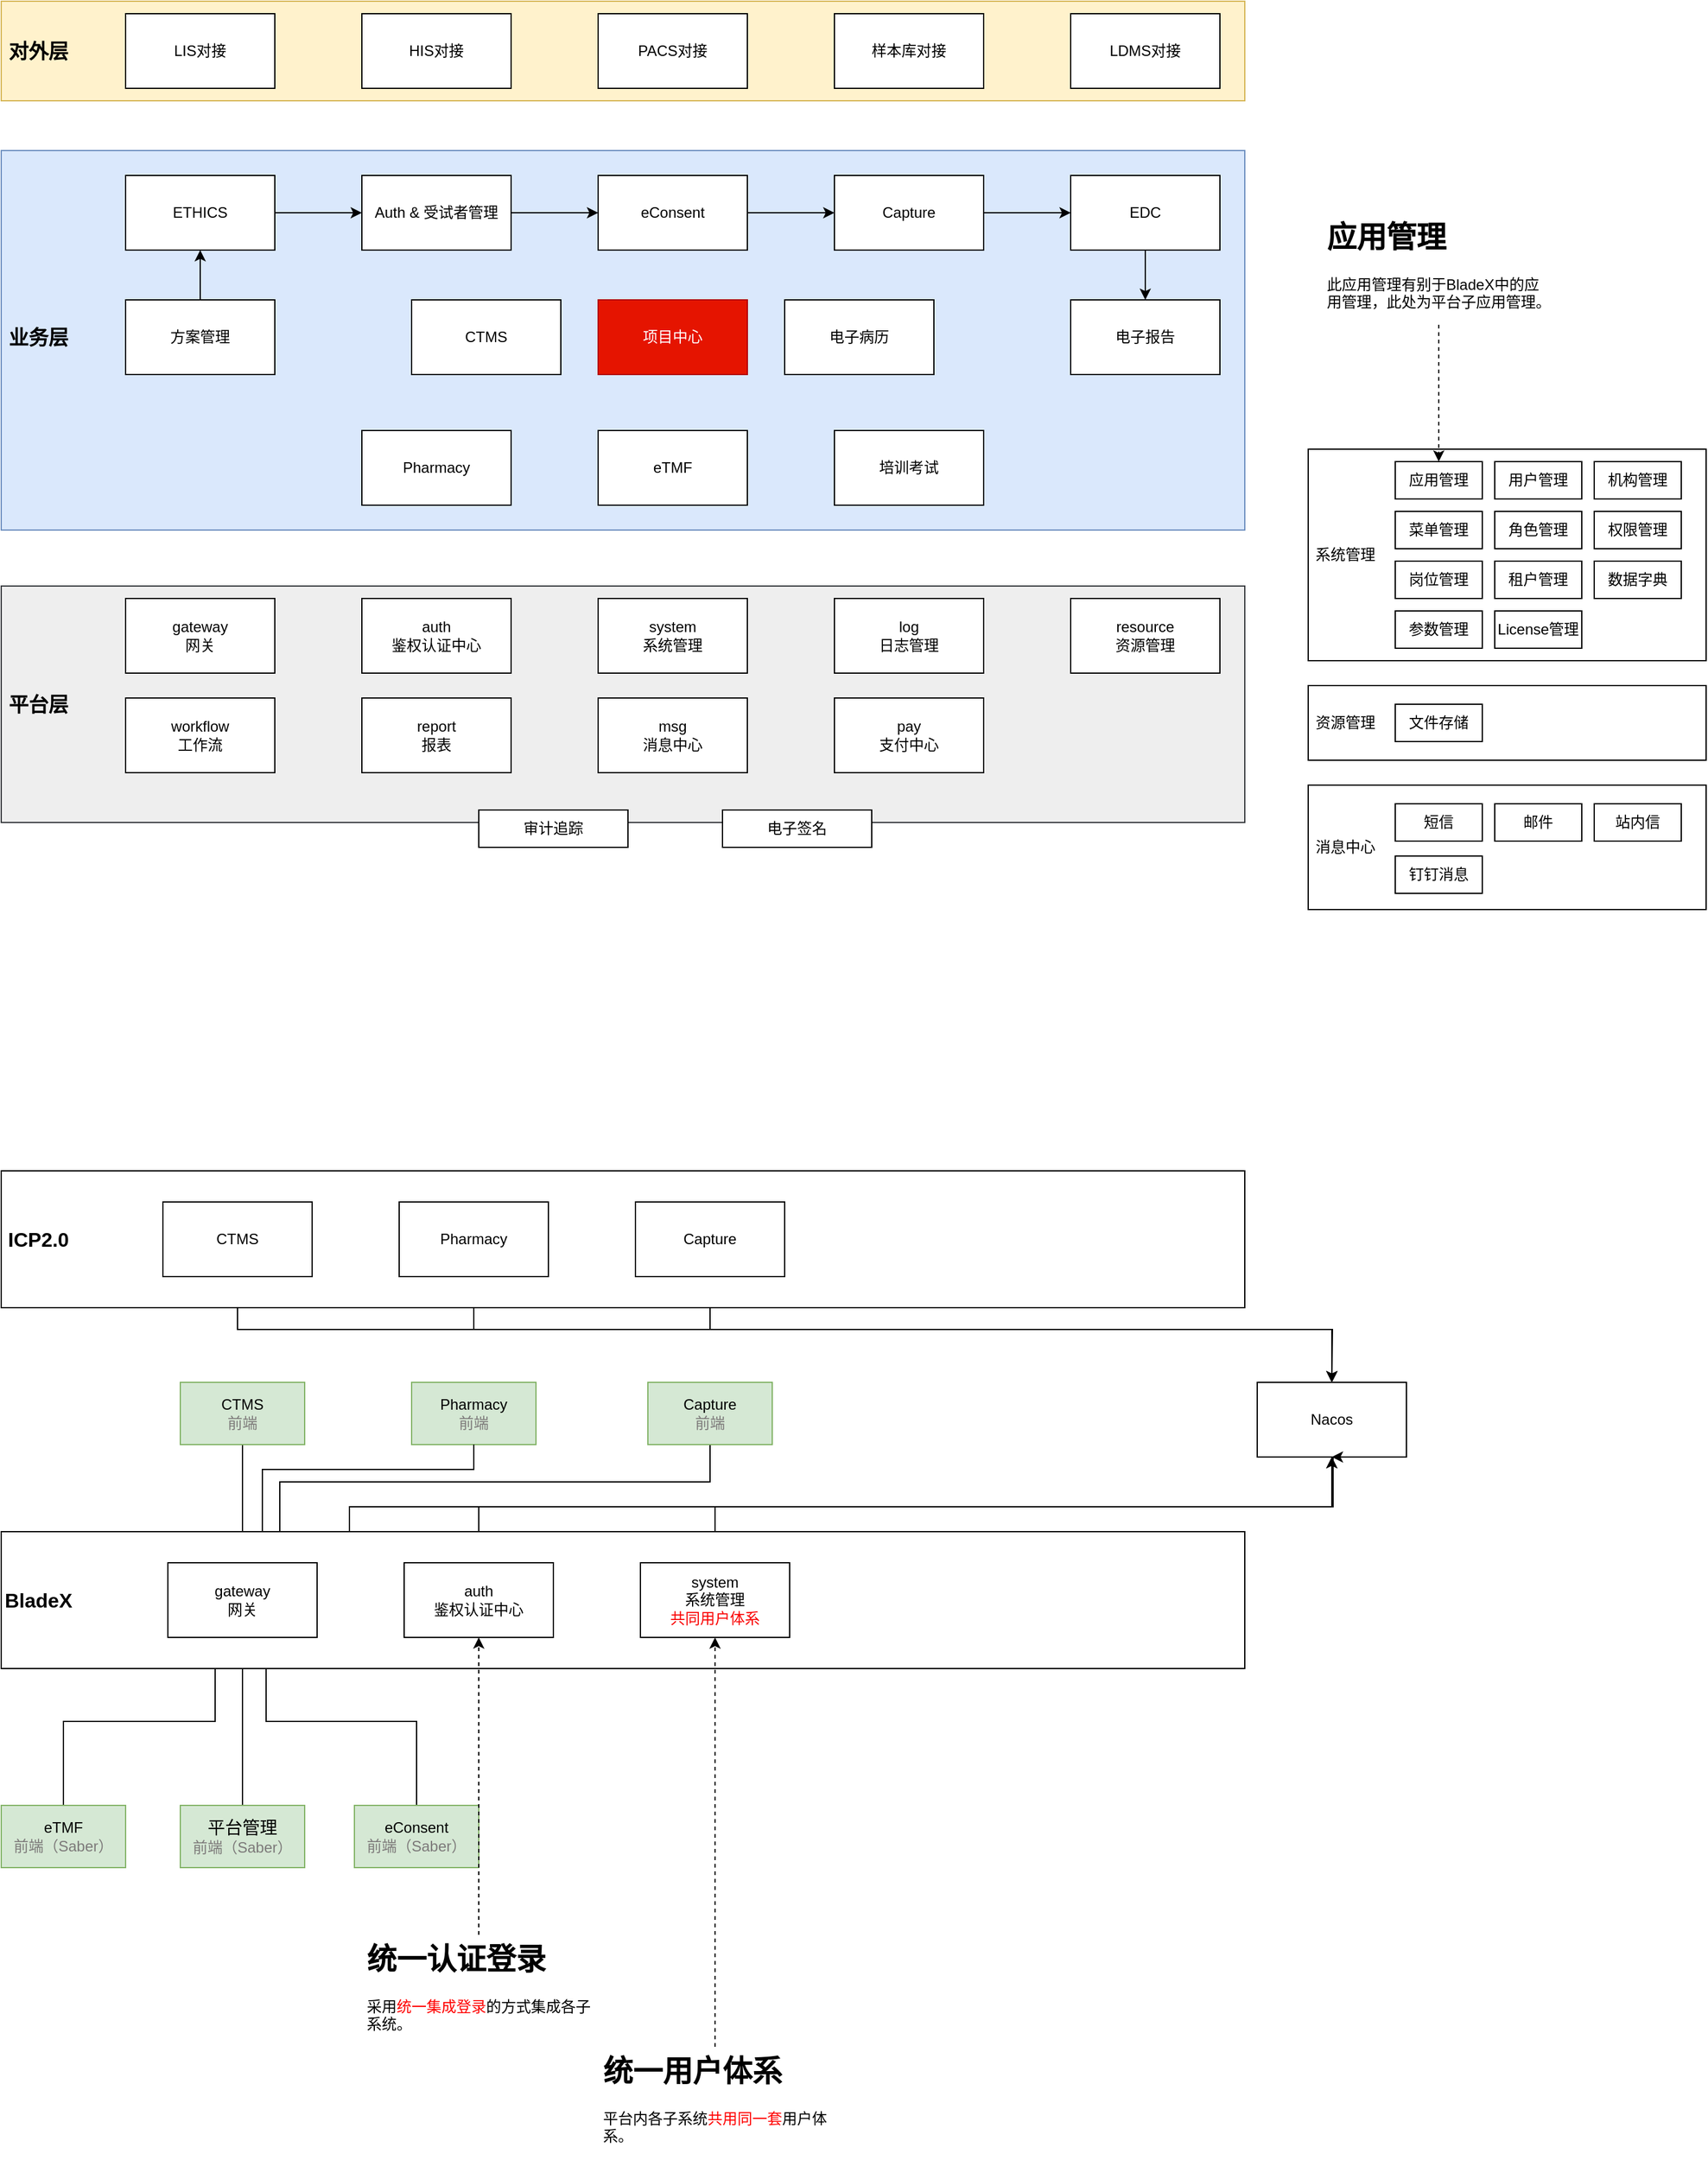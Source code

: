 <mxfile version="22.1.11" type="github">
  <diagram name="第 1 页" id="mHcLw0jtPNpkXe79qysJ">
    <mxGraphModel dx="1434" dy="738" grid="1" gridSize="10" guides="1" tooltips="1" connect="1" arrows="1" fold="1" page="1" pageScale="1" pageWidth="827" pageHeight="1169" math="0" shadow="0">
      <root>
        <mxCell id="0" />
        <mxCell id="1" parent="0" />
        <mxCell id="T6jvn6gkHNNJQDIH5uNn-1" value="" style="group" parent="1" vertex="1" connectable="0">
          <mxGeometry x="1081" y="570" width="320" height="60" as="geometry" />
        </mxCell>
        <object label="" id="T6jvn6gkHNNJQDIH5uNn-2">
          <mxCell style="rounded=0;whiteSpace=wrap;html=1;" parent="T6jvn6gkHNNJQDIH5uNn-1" vertex="1">
            <mxGeometry width="320" height="60" as="geometry" />
          </mxCell>
        </object>
        <mxCell id="T6jvn6gkHNNJQDIH5uNn-3" value="资源管理" style="text;html=1;strokeColor=none;fillColor=none;align=center;verticalAlign=middle;whiteSpace=wrap;rounded=0;" parent="T6jvn6gkHNNJQDIH5uNn-1" vertex="1">
          <mxGeometry y="24.706" width="60" height="10.588" as="geometry" />
        </mxCell>
        <mxCell id="T6jvn6gkHNNJQDIH5uNn-4" value="文件存储" style="rounded=0;whiteSpace=wrap;html=1;" parent="T6jvn6gkHNNJQDIH5uNn-1" vertex="1">
          <mxGeometry x="70" y="15" width="70" height="30" as="geometry" />
        </mxCell>
        <mxCell id="T6jvn6gkHNNJQDIH5uNn-28" value="" style="group" parent="1" vertex="1" connectable="0">
          <mxGeometry x="1081" y="650" width="320" height="100" as="geometry" />
        </mxCell>
        <object label="" id="T6jvn6gkHNNJQDIH5uNn-16">
          <mxCell style="rounded=0;whiteSpace=wrap;html=1;container=0;" parent="T6jvn6gkHNNJQDIH5uNn-28" vertex="1">
            <mxGeometry width="320" height="100" as="geometry" />
          </mxCell>
        </object>
        <mxCell id="T6jvn6gkHNNJQDIH5uNn-17" value="消息中心" style="text;html=1;strokeColor=none;fillColor=none;align=center;verticalAlign=middle;whiteSpace=wrap;rounded=0;container=0;" parent="T6jvn6gkHNNJQDIH5uNn-28" vertex="1">
          <mxGeometry y="44.706" width="60" height="10.588" as="geometry" />
        </mxCell>
        <mxCell id="T6jvn6gkHNNJQDIH5uNn-18" value="短信" style="rounded=0;whiteSpace=wrap;html=1;container=0;" parent="T6jvn6gkHNNJQDIH5uNn-28" vertex="1">
          <mxGeometry x="70" y="15" width="70" height="30" as="geometry" />
        </mxCell>
        <mxCell id="T6jvn6gkHNNJQDIH5uNn-25" value="邮件" style="rounded=0;whiteSpace=wrap;html=1;container=0;" parent="T6jvn6gkHNNJQDIH5uNn-28" vertex="1">
          <mxGeometry x="150" y="15" width="70" height="30" as="geometry" />
        </mxCell>
        <mxCell id="T6jvn6gkHNNJQDIH5uNn-26" value="站内信" style="rounded=0;whiteSpace=wrap;html=1;container=0;" parent="T6jvn6gkHNNJQDIH5uNn-28" vertex="1">
          <mxGeometry x="230" y="15" width="70" height="30" as="geometry" />
        </mxCell>
        <mxCell id="T6jvn6gkHNNJQDIH5uNn-27" value="钉钉消息" style="rounded=0;whiteSpace=wrap;html=1;container=0;" parent="T6jvn6gkHNNJQDIH5uNn-28" vertex="1">
          <mxGeometry x="70" y="57" width="70" height="30" as="geometry" />
        </mxCell>
        <mxCell id="T6jvn6gkHNNJQDIH5uNn-33" value="" style="group" parent="1" vertex="1" connectable="0">
          <mxGeometry x="1081" y="380" width="320" height="170" as="geometry" />
        </mxCell>
        <object label="" id="TU6DxaN2gH_l8f-ITgJq-14">
          <mxCell style="rounded=0;whiteSpace=wrap;html=1;container=0;" parent="T6jvn6gkHNNJQDIH5uNn-33" vertex="1">
            <mxGeometry width="320" height="170" as="geometry" />
          </mxCell>
        </object>
        <mxCell id="TU6DxaN2gH_l8f-ITgJq-15" value="系统管理" style="text;html=1;strokeColor=none;fillColor=none;align=center;verticalAlign=middle;whiteSpace=wrap;rounded=0;container=0;" parent="T6jvn6gkHNNJQDIH5uNn-33" vertex="1">
          <mxGeometry y="70" width="60" height="30" as="geometry" />
        </mxCell>
        <mxCell id="TU6DxaN2gH_l8f-ITgJq-17" value="应用管理" style="rounded=0;whiteSpace=wrap;html=1;container=0;" parent="T6jvn6gkHNNJQDIH5uNn-33" vertex="1">
          <mxGeometry x="70" y="10" width="70" height="30" as="geometry" />
        </mxCell>
        <mxCell id="TU6DxaN2gH_l8f-ITgJq-18" value="用户管理" style="rounded=0;whiteSpace=wrap;html=1;container=0;" parent="T6jvn6gkHNNJQDIH5uNn-33" vertex="1">
          <mxGeometry x="150" y="10" width="70" height="30" as="geometry" />
        </mxCell>
        <mxCell id="TU6DxaN2gH_l8f-ITgJq-19" value="机构管理" style="rounded=0;whiteSpace=wrap;html=1;container=0;" parent="T6jvn6gkHNNJQDIH5uNn-33" vertex="1">
          <mxGeometry x="230" y="10" width="70" height="30" as="geometry" />
        </mxCell>
        <mxCell id="TU6DxaN2gH_l8f-ITgJq-20" value="租户管理" style="rounded=0;whiteSpace=wrap;html=1;container=0;" parent="T6jvn6gkHNNJQDIH5uNn-33" vertex="1">
          <mxGeometry x="150" y="90" width="70" height="30" as="geometry" />
        </mxCell>
        <mxCell id="TU6DxaN2gH_l8f-ITgJq-21" value="菜单管理" style="rounded=0;whiteSpace=wrap;html=1;container=0;" parent="T6jvn6gkHNNJQDIH5uNn-33" vertex="1">
          <mxGeometry x="70" y="50" width="70" height="30" as="geometry" />
        </mxCell>
        <mxCell id="TU6DxaN2gH_l8f-ITgJq-22" value="角色管理" style="rounded=0;whiteSpace=wrap;html=1;container=0;" parent="T6jvn6gkHNNJQDIH5uNn-33" vertex="1">
          <mxGeometry x="150" y="50" width="70" height="30" as="geometry" />
        </mxCell>
        <mxCell id="TU6DxaN2gH_l8f-ITgJq-23" value="岗位管理" style="rounded=0;whiteSpace=wrap;html=1;container=0;" parent="T6jvn6gkHNNJQDIH5uNn-33" vertex="1">
          <mxGeometry x="70" y="90" width="70" height="30" as="geometry" />
        </mxCell>
        <mxCell id="TU6DxaN2gH_l8f-ITgJq-24" value="权限管理" style="rounded=0;whiteSpace=wrap;html=1;container=0;" parent="T6jvn6gkHNNJQDIH5uNn-33" vertex="1">
          <mxGeometry x="230" y="50" width="70" height="30" as="geometry" />
        </mxCell>
        <mxCell id="TU6DxaN2gH_l8f-ITgJq-25" value="数据字典" style="rounded=0;whiteSpace=wrap;html=1;container=0;" parent="T6jvn6gkHNNJQDIH5uNn-33" vertex="1">
          <mxGeometry x="230" y="90" width="70" height="30" as="geometry" />
        </mxCell>
        <mxCell id="TU6DxaN2gH_l8f-ITgJq-26" value="参数管理" style="rounded=0;whiteSpace=wrap;html=1;container=0;" parent="T6jvn6gkHNNJQDIH5uNn-33" vertex="1">
          <mxGeometry x="70" y="130" width="70" height="30" as="geometry" />
        </mxCell>
        <mxCell id="T6jvn6gkHNNJQDIH5uNn-31" value="License管理" style="rounded=0;whiteSpace=wrap;html=1;container=0;" parent="T6jvn6gkHNNJQDIH5uNn-33" vertex="1">
          <mxGeometry x="150" y="130" width="70" height="30" as="geometry" />
        </mxCell>
        <mxCell id="T6jvn6gkHNNJQDIH5uNn-79" value="" style="group" parent="1" vertex="1" connectable="0">
          <mxGeometry x="30" y="20" width="1000" height="80" as="geometry" />
        </mxCell>
        <mxCell id="T6jvn6gkHNNJQDIH5uNn-65" value="" style="rounded=0;whiteSpace=wrap;html=1;fillColor=#fff2cc;strokeColor=#d6b656;" parent="T6jvn6gkHNNJQDIH5uNn-79" vertex="1">
          <mxGeometry width="1000" height="80" as="geometry" />
        </mxCell>
        <object label="PACS对接" id="T6jvn6gkHNNJQDIH5uNn-66">
          <mxCell style="rounded=0;whiteSpace=wrap;html=1;" parent="T6jvn6gkHNNJQDIH5uNn-79" vertex="1">
            <mxGeometry x="480" y="10" width="120" height="60" as="geometry" />
          </mxCell>
        </object>
        <mxCell id="T6jvn6gkHNNJQDIH5uNn-67" value="样本库对接" style="rounded=0;whiteSpace=wrap;html=1;" parent="T6jvn6gkHNNJQDIH5uNn-79" vertex="1">
          <mxGeometry x="670" y="10" width="120" height="60" as="geometry" />
        </mxCell>
        <mxCell id="T6jvn6gkHNNJQDIH5uNn-68" value="LDMS对接" style="rounded=0;whiteSpace=wrap;html=1;" parent="T6jvn6gkHNNJQDIH5uNn-79" vertex="1">
          <mxGeometry x="860" y="10" width="120" height="60" as="geometry" />
        </mxCell>
        <mxCell id="T6jvn6gkHNNJQDIH5uNn-71" value="对外层" style="text;html=1;strokeColor=none;fillColor=none;align=center;verticalAlign=middle;whiteSpace=wrap;rounded=0;fontSize=16;fontStyle=1" parent="T6jvn6gkHNNJQDIH5uNn-79" vertex="1">
          <mxGeometry y="25" width="60" height="30" as="geometry" />
        </mxCell>
        <mxCell id="T6jvn6gkHNNJQDIH5uNn-72" value="LIS对接" style="rounded=0;whiteSpace=wrap;html=1;" parent="T6jvn6gkHNNJQDIH5uNn-79" vertex="1">
          <mxGeometry x="100" y="10" width="120" height="60" as="geometry" />
        </mxCell>
        <mxCell id="T6jvn6gkHNNJQDIH5uNn-73" value="HIS对接" style="rounded=0;whiteSpace=wrap;html=1;" parent="T6jvn6gkHNNJQDIH5uNn-79" vertex="1">
          <mxGeometry x="290" y="10" width="120" height="60" as="geometry" />
        </mxCell>
        <mxCell id="T6jvn6gkHNNJQDIH5uNn-80" value="" style="group" parent="1" vertex="1" connectable="0">
          <mxGeometry x="30" y="140" width="1000" height="305" as="geometry" />
        </mxCell>
        <mxCell id="T6jvn6gkHNNJQDIH5uNn-63" value="" style="group;fillColor=#dae8fc;strokeColor=#6c8ebf;container=0;" parent="T6jvn6gkHNNJQDIH5uNn-80" vertex="1" connectable="0">
          <mxGeometry width="1000" height="305" as="geometry" />
        </mxCell>
        <mxCell id="T6jvn6gkHNNJQDIH5uNn-36" value="" style="rounded=0;whiteSpace=wrap;html=1;fillColor=#dae8fc;strokeColor=#6c8ebf;" parent="T6jvn6gkHNNJQDIH5uNn-80" vertex="1">
          <mxGeometry width="1000" height="305" as="geometry" />
        </mxCell>
        <object label="项目中心" id="T6jvn6gkHNNJQDIH5uNn-37">
          <mxCell style="rounded=0;whiteSpace=wrap;html=1;labelBackgroundColor=none;labelBorderColor=none;fillColor=#e51400;strokeColor=#B20000;fontColor=#ffffff;" parent="T6jvn6gkHNNJQDIH5uNn-80" vertex="1">
            <mxGeometry x="480" y="120" width="120" height="60" as="geometry" />
          </mxCell>
        </object>
        <mxCell id="T6jvn6gkHNNJQDIH5uNn-38" value="Pharmacy" style="rounded=0;whiteSpace=wrap;html=1;" parent="T6jvn6gkHNNJQDIH5uNn-80" vertex="1">
          <mxGeometry x="290" y="225" width="120" height="60" as="geometry" />
        </mxCell>
        <mxCell id="T6jvn6gkHNNJQDIH5uNn-39" value="Capture" style="rounded=0;whiteSpace=wrap;html=1;" parent="T6jvn6gkHNNJQDIH5uNn-80" vertex="1">
          <mxGeometry x="670" y="20" width="120" height="60" as="geometry" />
        </mxCell>
        <mxCell id="T6jvn6gkHNNJQDIH5uNn-40" value="eTMF" style="rounded=0;whiteSpace=wrap;html=1;" parent="T6jvn6gkHNNJQDIH5uNn-80" vertex="1">
          <mxGeometry x="480" y="225" width="120" height="60" as="geometry" />
        </mxCell>
        <mxCell id="T6jvn6gkHNNJQDIH5uNn-59" style="edgeStyle=orthogonalEdgeStyle;rounded=0;orthogonalLoop=1;jettySize=auto;html=1;exitX=1;exitY=0.5;exitDx=0;exitDy=0;entryX=0;entryY=0.5;entryDx=0;entryDy=0;" parent="T6jvn6gkHNNJQDIH5uNn-80" source="T6jvn6gkHNNJQDIH5uNn-41" target="T6jvn6gkHNNJQDIH5uNn-39" edge="1">
          <mxGeometry relative="1" as="geometry" />
        </mxCell>
        <mxCell id="T6jvn6gkHNNJQDIH5uNn-41" value="eConsent" style="rounded=0;whiteSpace=wrap;html=1;" parent="T6jvn6gkHNNJQDIH5uNn-80" vertex="1">
          <mxGeometry x="480" y="20" width="120" height="60" as="geometry" />
        </mxCell>
        <mxCell id="T6jvn6gkHNNJQDIH5uNn-42" value="业务层" style="text;html=1;strokeColor=none;fillColor=none;align=center;verticalAlign=middle;whiteSpace=wrap;rounded=0;fontSize=16;fontStyle=1" parent="T6jvn6gkHNNJQDIH5uNn-80" vertex="1">
          <mxGeometry y="135" width="60" height="30" as="geometry" />
        </mxCell>
        <mxCell id="T6jvn6gkHNNJQDIH5uNn-43" value="ETHICS" style="rounded=0;whiteSpace=wrap;html=1;" parent="T6jvn6gkHNNJQDIH5uNn-80" vertex="1">
          <mxGeometry x="100" y="20" width="120" height="60" as="geometry" />
        </mxCell>
        <mxCell id="T6jvn6gkHNNJQDIH5uNn-44" value="CTMS" style="rounded=0;whiteSpace=wrap;html=1;" parent="T6jvn6gkHNNJQDIH5uNn-80" vertex="1">
          <mxGeometry x="330" y="120" width="120" height="60" as="geometry" />
        </mxCell>
        <mxCell id="T6jvn6gkHNNJQDIH5uNn-58" style="edgeStyle=orthogonalEdgeStyle;rounded=0;orthogonalLoop=1;jettySize=auto;html=1;exitX=1;exitY=0.5;exitDx=0;exitDy=0;" parent="T6jvn6gkHNNJQDIH5uNn-80" source="T6jvn6gkHNNJQDIH5uNn-45" target="T6jvn6gkHNNJQDIH5uNn-41" edge="1">
          <mxGeometry relative="1" as="geometry" />
        </mxCell>
        <mxCell id="T6jvn6gkHNNJQDIH5uNn-45" value="Auth &amp;amp; 受试者管理" style="rounded=0;whiteSpace=wrap;html=1;" parent="T6jvn6gkHNNJQDIH5uNn-80" vertex="1">
          <mxGeometry x="290" y="20" width="120" height="60" as="geometry" />
        </mxCell>
        <mxCell id="T6jvn6gkHNNJQDIH5uNn-57" style="edgeStyle=orthogonalEdgeStyle;rounded=0;orthogonalLoop=1;jettySize=auto;html=1;exitX=1;exitY=0.5;exitDx=0;exitDy=0;" parent="T6jvn6gkHNNJQDIH5uNn-80" source="T6jvn6gkHNNJQDIH5uNn-43" target="T6jvn6gkHNNJQDIH5uNn-45" edge="1">
          <mxGeometry relative="1" as="geometry" />
        </mxCell>
        <mxCell id="T6jvn6gkHNNJQDIH5uNn-49" value="培训考试" style="rounded=0;whiteSpace=wrap;html=1;" parent="T6jvn6gkHNNJQDIH5uNn-80" vertex="1">
          <mxGeometry x="670" y="225" width="120" height="60" as="geometry" />
        </mxCell>
        <mxCell id="T6jvn6gkHNNJQDIH5uNn-56" style="edgeStyle=orthogonalEdgeStyle;rounded=0;orthogonalLoop=1;jettySize=auto;html=1;exitX=0.5;exitY=0;exitDx=0;exitDy=0;entryX=0.5;entryY=1;entryDx=0;entryDy=0;" parent="T6jvn6gkHNNJQDIH5uNn-80" source="T6jvn6gkHNNJQDIH5uNn-50" target="T6jvn6gkHNNJQDIH5uNn-43" edge="1">
          <mxGeometry relative="1" as="geometry" />
        </mxCell>
        <mxCell id="T6jvn6gkHNNJQDIH5uNn-50" value="方案管理" style="rounded=0;whiteSpace=wrap;html=1;" parent="T6jvn6gkHNNJQDIH5uNn-80" vertex="1">
          <mxGeometry x="100" y="120" width="120" height="60" as="geometry" />
        </mxCell>
        <mxCell id="T6jvn6gkHNNJQDIH5uNn-51" value="电子病历" style="rounded=0;whiteSpace=wrap;html=1;" parent="T6jvn6gkHNNJQDIH5uNn-80" vertex="1">
          <mxGeometry x="630" y="120" width="120" height="60" as="geometry" />
        </mxCell>
        <mxCell id="T6jvn6gkHNNJQDIH5uNn-52" value="EDC" style="rounded=0;whiteSpace=wrap;html=1;" parent="T6jvn6gkHNNJQDIH5uNn-80" vertex="1">
          <mxGeometry x="860" y="20" width="120" height="60" as="geometry" />
        </mxCell>
        <mxCell id="T6jvn6gkHNNJQDIH5uNn-60" style="edgeStyle=orthogonalEdgeStyle;rounded=0;orthogonalLoop=1;jettySize=auto;html=1;exitX=1;exitY=0.5;exitDx=0;exitDy=0;entryX=0;entryY=0.5;entryDx=0;entryDy=0;" parent="T6jvn6gkHNNJQDIH5uNn-80" source="T6jvn6gkHNNJQDIH5uNn-39" target="T6jvn6gkHNNJQDIH5uNn-52" edge="1">
          <mxGeometry relative="1" as="geometry" />
        </mxCell>
        <mxCell id="T6jvn6gkHNNJQDIH5uNn-53" value="电子报告" style="rounded=0;whiteSpace=wrap;html=1;" parent="T6jvn6gkHNNJQDIH5uNn-80" vertex="1">
          <mxGeometry x="860" y="120" width="120" height="60" as="geometry" />
        </mxCell>
        <mxCell id="T6jvn6gkHNNJQDIH5uNn-61" style="edgeStyle=orthogonalEdgeStyle;rounded=0;orthogonalLoop=1;jettySize=auto;html=1;exitX=0.5;exitY=1;exitDx=0;exitDy=0;entryX=0.5;entryY=0;entryDx=0;entryDy=0;" parent="T6jvn6gkHNNJQDIH5uNn-80" source="T6jvn6gkHNNJQDIH5uNn-52" target="T6jvn6gkHNNJQDIH5uNn-53" edge="1">
          <mxGeometry relative="1" as="geometry" />
        </mxCell>
        <mxCell id="T6jvn6gkHNNJQDIH5uNn-81" value="" style="group" parent="1" vertex="1" connectable="0">
          <mxGeometry x="30" y="490" width="1000" height="210" as="geometry" />
        </mxCell>
        <mxCell id="TU6DxaN2gH_l8f-ITgJq-1" value="" style="rounded=0;whiteSpace=wrap;html=1;fillColor=#eeeeee;strokeColor=#36393d;" parent="T6jvn6gkHNNJQDIH5uNn-81" vertex="1">
          <mxGeometry width="1000" height="190" as="geometry" />
        </mxCell>
        <object label="system&lt;br&gt;系统管理" id="TU6DxaN2gH_l8f-ITgJq-5">
          <mxCell style="rounded=0;whiteSpace=wrap;html=1;" parent="T6jvn6gkHNNJQDIH5uNn-81" vertex="1">
            <mxGeometry x="480" y="10" width="120" height="60" as="geometry" />
          </mxCell>
        </object>
        <mxCell id="TU6DxaN2gH_l8f-ITgJq-6" value="log&lt;br&gt;日志管理" style="rounded=0;whiteSpace=wrap;html=1;" parent="T6jvn6gkHNNJQDIH5uNn-81" vertex="1">
          <mxGeometry x="670" y="10" width="120" height="60" as="geometry" />
        </mxCell>
        <mxCell id="TU6DxaN2gH_l8f-ITgJq-7" value="resource&lt;br&gt;资源管理" style="rounded=0;whiteSpace=wrap;html=1;" parent="T6jvn6gkHNNJQDIH5uNn-81" vertex="1">
          <mxGeometry x="860" y="10" width="120" height="60" as="geometry" />
        </mxCell>
        <mxCell id="TU6DxaN2gH_l8f-ITgJq-8" value="workflow&lt;br&gt;工作流" style="rounded=0;whiteSpace=wrap;html=1;" parent="T6jvn6gkHNNJQDIH5uNn-81" vertex="1">
          <mxGeometry x="100" y="90" width="120" height="60" as="geometry" />
        </mxCell>
        <mxCell id="TU6DxaN2gH_l8f-ITgJq-9" value="report&lt;br&gt;报表" style="rounded=0;whiteSpace=wrap;html=1;" parent="T6jvn6gkHNNJQDIH5uNn-81" vertex="1">
          <mxGeometry x="290" y="90" width="120" height="60" as="geometry" />
        </mxCell>
        <mxCell id="TU6DxaN2gH_l8f-ITgJq-2" value="平台层" style="text;html=1;strokeColor=none;fillColor=none;align=center;verticalAlign=middle;whiteSpace=wrap;rounded=0;fontSize=16;fontStyle=1" parent="T6jvn6gkHNNJQDIH5uNn-81" vertex="1">
          <mxGeometry y="80" width="60" height="30" as="geometry" />
        </mxCell>
        <mxCell id="TU6DxaN2gH_l8f-ITgJq-4" value="gateway&lt;br&gt;网关" style="rounded=0;whiteSpace=wrap;html=1;" parent="T6jvn6gkHNNJQDIH5uNn-81" vertex="1">
          <mxGeometry x="100" y="10" width="120" height="60" as="geometry" />
        </mxCell>
        <mxCell id="TU6DxaN2gH_l8f-ITgJq-3" value="auth&lt;br&gt;鉴权认证中心" style="rounded=0;whiteSpace=wrap;html=1;" parent="T6jvn6gkHNNJQDIH5uNn-81" vertex="1">
          <mxGeometry x="290" y="10" width="120" height="60" as="geometry" />
        </mxCell>
        <mxCell id="T6jvn6gkHNNJQDIH5uNn-14" value="msg&lt;br&gt;消息中心" style="rounded=0;whiteSpace=wrap;html=1;" parent="T6jvn6gkHNNJQDIH5uNn-81" vertex="1">
          <mxGeometry x="480" y="90" width="120" height="60" as="geometry" />
        </mxCell>
        <mxCell id="T6jvn6gkHNNJQDIH5uNn-29" value="审计追踪" style="rounded=0;whiteSpace=wrap;html=1;container=0;" parent="T6jvn6gkHNNJQDIH5uNn-81" vertex="1">
          <mxGeometry x="384" y="180" width="120" height="30" as="geometry" />
        </mxCell>
        <mxCell id="T6jvn6gkHNNJQDIH5uNn-30" value="电子签名" style="rounded=0;whiteSpace=wrap;html=1;container=0;" parent="T6jvn6gkHNNJQDIH5uNn-81" vertex="1">
          <mxGeometry x="580" y="180" width="120" height="30" as="geometry" />
        </mxCell>
        <mxCell id="T6jvn6gkHNNJQDIH5uNn-32" value="pay&lt;br&gt;支付中心" style="rounded=0;whiteSpace=wrap;html=1;" parent="T6jvn6gkHNNJQDIH5uNn-81" vertex="1">
          <mxGeometry x="670" y="90" width="120" height="60" as="geometry" />
        </mxCell>
        <mxCell id="T6jvn6gkHNNJQDIH5uNn-86" value="Nacos" style="rounded=0;whiteSpace=wrap;html=1;" parent="1" vertex="1">
          <mxGeometry x="1040" y="1130" width="120" height="60" as="geometry" />
        </mxCell>
        <mxCell id="T6jvn6gkHNNJQDIH5uNn-108" style="edgeStyle=orthogonalEdgeStyle;rounded=0;orthogonalLoop=1;jettySize=auto;html=1;exitX=0.5;exitY=1;exitDx=0;exitDy=0;entryX=0.5;entryY=0;entryDx=0;entryDy=0;" parent="1" source="T6jvn6gkHNNJQDIH5uNn-87" target="T6jvn6gkHNNJQDIH5uNn-86" edge="1">
          <mxGeometry relative="1" as="geometry" />
        </mxCell>
        <mxCell id="T6jvn6gkHNNJQDIH5uNn-107" style="edgeStyle=orthogonalEdgeStyle;rounded=0;orthogonalLoop=1;jettySize=auto;html=1;exitX=0.5;exitY=1;exitDx=0;exitDy=0;" parent="1" source="T6jvn6gkHNNJQDIH5uNn-88" edge="1">
          <mxGeometry relative="1" as="geometry">
            <mxPoint x="1100" y="1130" as="targetPoint" />
          </mxGeometry>
        </mxCell>
        <mxCell id="T6jvn6gkHNNJQDIH5uNn-106" style="edgeStyle=orthogonalEdgeStyle;rounded=0;orthogonalLoop=1;jettySize=auto;html=1;exitX=0.5;exitY=1;exitDx=0;exitDy=0;entryX=0.5;entryY=0;entryDx=0;entryDy=0;" parent="1" source="T6jvn6gkHNNJQDIH5uNn-89" target="T6jvn6gkHNNJQDIH5uNn-86" edge="1">
          <mxGeometry relative="1" as="geometry" />
        </mxCell>
        <mxCell id="T6jvn6gkHNNJQDIH5uNn-111" style="edgeStyle=orthogonalEdgeStyle;rounded=0;orthogonalLoop=1;jettySize=auto;html=1;exitX=1;exitY=0.5;exitDx=0;exitDy=0;" parent="1" source="T6jvn6gkHNNJQDIH5uNn-93" edge="1">
          <mxGeometry relative="1" as="geometry">
            <mxPoint x="1100" y="1190" as="targetPoint" />
            <Array as="points">
              <mxPoint x="310" y="1305" />
              <mxPoint x="310" y="1230" />
              <mxPoint x="1100" y="1230" />
            </Array>
          </mxGeometry>
        </mxCell>
        <mxCell id="T6jvn6gkHNNJQDIH5uNn-110" style="edgeStyle=orthogonalEdgeStyle;rounded=0;orthogonalLoop=1;jettySize=auto;html=1;exitX=0.5;exitY=0;exitDx=0;exitDy=0;" parent="1" source="T6jvn6gkHNNJQDIH5uNn-94" edge="1">
          <mxGeometry relative="1" as="geometry">
            <mxPoint x="1100" y="1190" as="targetPoint" />
            <Array as="points">
              <mxPoint x="414" y="1230" />
              <mxPoint x="1101" y="1230" />
            </Array>
          </mxGeometry>
        </mxCell>
        <mxCell id="T6jvn6gkHNNJQDIH5uNn-109" style="edgeStyle=orthogonalEdgeStyle;rounded=0;orthogonalLoop=1;jettySize=auto;html=1;exitX=0.5;exitY=0;exitDx=0;exitDy=0;entryX=0.5;entryY=1;entryDx=0;entryDy=0;" parent="1" source="T6jvn6gkHNNJQDIH5uNn-95" target="T6jvn6gkHNNJQDIH5uNn-86" edge="1">
          <mxGeometry relative="1" as="geometry">
            <Array as="points">
              <mxPoint x="604" y="1230" />
              <mxPoint x="1100" y="1230" />
            </Array>
          </mxGeometry>
        </mxCell>
        <mxCell id="T6jvn6gkHNNJQDIH5uNn-100" style="edgeStyle=orthogonalEdgeStyle;rounded=0;orthogonalLoop=1;jettySize=auto;html=1;entryX=0.5;entryY=1;entryDx=0;entryDy=0;" parent="1" source="T6jvn6gkHNNJQDIH5uNn-99" target="T6jvn6gkHNNJQDIH5uNn-93" edge="1">
          <mxGeometry relative="1" as="geometry" />
        </mxCell>
        <mxCell id="T6jvn6gkHNNJQDIH5uNn-99" value="&lt;font style=&quot;font-size: 14px;&quot;&gt;平台管理&lt;/font&gt;&lt;br&gt;&lt;font color=&quot;#7c7979&quot;&gt;前端（Saber）&lt;/font&gt;" style="rounded=0;whiteSpace=wrap;html=1;fillColor=#d5e8d4;strokeColor=#82b366;" parent="1" vertex="1">
          <mxGeometry x="174" y="1470" width="100" height="50" as="geometry" />
        </mxCell>
        <mxCell id="T6jvn6gkHNNJQDIH5uNn-102" style="edgeStyle=orthogonalEdgeStyle;rounded=0;orthogonalLoop=1;jettySize=auto;html=1;exitX=0.5;exitY=0;exitDx=0;exitDy=0;entryX=0.658;entryY=1.05;entryDx=0;entryDy=0;entryPerimeter=0;" parent="1" source="T6jvn6gkHNNJQDIH5uNn-101" target="T6jvn6gkHNNJQDIH5uNn-93" edge="1">
          <mxGeometry relative="1" as="geometry" />
        </mxCell>
        <mxCell id="T6jvn6gkHNNJQDIH5uNn-101" value="eConsent&lt;br&gt;&lt;font color=&quot;#7c7979&quot;&gt;前端（Saber）&lt;/font&gt;" style="rounded=0;whiteSpace=wrap;html=1;fillColor=#d5e8d4;strokeColor=#82b366;" parent="1" vertex="1">
          <mxGeometry x="314" y="1470" width="100" height="50" as="geometry" />
        </mxCell>
        <mxCell id="T6jvn6gkHNNJQDIH5uNn-104" style="edgeStyle=orthogonalEdgeStyle;rounded=0;orthogonalLoop=1;jettySize=auto;html=1;entryX=0.317;entryY=1.017;entryDx=0;entryDy=0;exitX=0.5;exitY=0;exitDx=0;exitDy=0;entryPerimeter=0;" parent="1" source="T6jvn6gkHNNJQDIH5uNn-103" target="T6jvn6gkHNNJQDIH5uNn-93" edge="1">
          <mxGeometry relative="1" as="geometry" />
        </mxCell>
        <mxCell id="T6jvn6gkHNNJQDIH5uNn-103" value="eTMF&lt;br&gt;&lt;font color=&quot;#7c7979&quot;&gt;前端（Saber）&lt;/font&gt;" style="rounded=0;whiteSpace=wrap;html=1;fillColor=#d5e8d4;strokeColor=#82b366;" parent="1" vertex="1">
          <mxGeometry x="30" y="1470" width="100" height="50" as="geometry" />
        </mxCell>
        <mxCell id="T6jvn6gkHNNJQDIH5uNn-114" style="edgeStyle=orthogonalEdgeStyle;rounded=0;orthogonalLoop=1;jettySize=auto;html=1;exitX=0.5;exitY=1;exitDx=0;exitDy=0;entryX=0.5;entryY=0;entryDx=0;entryDy=0;" parent="1" source="T6jvn6gkHNNJQDIH5uNn-105" target="T6jvn6gkHNNJQDIH5uNn-93" edge="1">
          <mxGeometry relative="1" as="geometry">
            <mxPoint x="220" y="1210" as="targetPoint" />
          </mxGeometry>
        </mxCell>
        <mxCell id="T6jvn6gkHNNJQDIH5uNn-105" value="CTMS&lt;br&gt;&lt;font color=&quot;#7c7979&quot;&gt;前端&lt;/font&gt;" style="rounded=0;whiteSpace=wrap;html=1;fillColor=#d5e8d4;strokeColor=#82b366;" parent="1" vertex="1">
          <mxGeometry x="174" y="1130" width="100" height="50" as="geometry" />
        </mxCell>
        <mxCell id="T6jvn6gkHNNJQDIH5uNn-112" value="Pharmacy&lt;br&gt;&lt;font color=&quot;#7c7979&quot;&gt;前端&lt;/font&gt;" style="rounded=0;whiteSpace=wrap;html=1;fillColor=#d5e8d4;strokeColor=#82b366;" parent="1" vertex="1">
          <mxGeometry x="360" y="1130" width="100" height="50" as="geometry" />
        </mxCell>
        <mxCell id="T6jvn6gkHNNJQDIH5uNn-116" style="edgeStyle=orthogonalEdgeStyle;rounded=0;orthogonalLoop=1;jettySize=auto;html=1;exitX=0.5;exitY=1;exitDx=0;exitDy=0;entryX=0.75;entryY=0;entryDx=0;entryDy=0;" parent="1" source="T6jvn6gkHNNJQDIH5uNn-113" target="T6jvn6gkHNNJQDIH5uNn-93" edge="1">
          <mxGeometry relative="1" as="geometry">
            <Array as="points">
              <mxPoint x="600" y="1210" />
              <mxPoint x="254" y="1210" />
            </Array>
          </mxGeometry>
        </mxCell>
        <mxCell id="T6jvn6gkHNNJQDIH5uNn-113" value="Capture&lt;br&gt;&lt;font color=&quot;#7c7979&quot;&gt;前端&lt;/font&gt;" style="rounded=0;whiteSpace=wrap;html=1;fillColor=#d5e8d4;strokeColor=#82b366;" parent="1" vertex="1">
          <mxGeometry x="550" y="1130" width="100" height="50" as="geometry" />
        </mxCell>
        <mxCell id="T6jvn6gkHNNJQDIH5uNn-117" style="edgeStyle=orthogonalEdgeStyle;rounded=0;orthogonalLoop=1;jettySize=auto;html=1;exitX=0.5;exitY=1;exitDx=0;exitDy=0;entryX=0.633;entryY=-0.017;entryDx=0;entryDy=0;entryPerimeter=0;" parent="1" source="T6jvn6gkHNNJQDIH5uNn-112" target="T6jvn6gkHNNJQDIH5uNn-93" edge="1">
          <mxGeometry relative="1" as="geometry">
            <Array as="points">
              <mxPoint x="410" y="1200" />
              <mxPoint x="240" y="1200" />
            </Array>
          </mxGeometry>
        </mxCell>
        <mxCell id="T6jvn6gkHNNJQDIH5uNn-118" value="" style="group" parent="1" vertex="1" connectable="0">
          <mxGeometry x="30" y="960" width="1000" height="110" as="geometry" />
        </mxCell>
        <mxCell id="T6jvn6gkHNNJQDIH5uNn-84" value="" style="rounded=0;whiteSpace=wrap;html=1;" parent="T6jvn6gkHNNJQDIH5uNn-118" vertex="1">
          <mxGeometry width="1000" height="110" as="geometry" />
        </mxCell>
        <mxCell id="T6jvn6gkHNNJQDIH5uNn-85" value="ICP2.0" style="text;html=1;strokeColor=none;fillColor=none;align=center;verticalAlign=middle;whiteSpace=wrap;rounded=0;fontSize=16;fontStyle=1" parent="T6jvn6gkHNNJQDIH5uNn-118" vertex="1">
          <mxGeometry y="40" width="60" height="30" as="geometry" />
        </mxCell>
        <mxCell id="T6jvn6gkHNNJQDIH5uNn-87" value="CTMS" style="rounded=0;whiteSpace=wrap;html=1;" parent="T6jvn6gkHNNJQDIH5uNn-118" vertex="1">
          <mxGeometry x="130" y="25" width="120" height="60" as="geometry" />
        </mxCell>
        <mxCell id="T6jvn6gkHNNJQDIH5uNn-88" value="Pharmacy" style="rounded=0;whiteSpace=wrap;html=1;" parent="T6jvn6gkHNNJQDIH5uNn-118" vertex="1">
          <mxGeometry x="320" y="25" width="120" height="60" as="geometry" />
        </mxCell>
        <mxCell id="T6jvn6gkHNNJQDIH5uNn-89" value="Capture" style="rounded=0;whiteSpace=wrap;html=1;" parent="T6jvn6gkHNNJQDIH5uNn-118" vertex="1">
          <mxGeometry x="510" y="25" width="120" height="60" as="geometry" />
        </mxCell>
        <mxCell id="T6jvn6gkHNNJQDIH5uNn-119" value="" style="group" parent="1" vertex="1" connectable="0">
          <mxGeometry x="30" y="1250" width="1000" height="110" as="geometry" />
        </mxCell>
        <mxCell id="T6jvn6gkHNNJQDIH5uNn-82" value="" style="rounded=0;whiteSpace=wrap;html=1;" parent="T6jvn6gkHNNJQDIH5uNn-119" vertex="1">
          <mxGeometry width="1000" height="110" as="geometry" />
        </mxCell>
        <mxCell id="T6jvn6gkHNNJQDIH5uNn-83" value="BladeX" style="text;html=1;strokeColor=none;fillColor=none;align=center;verticalAlign=middle;whiteSpace=wrap;rounded=0;fontSize=16;fontStyle=1" parent="T6jvn6gkHNNJQDIH5uNn-119" vertex="1">
          <mxGeometry y="40" width="60" height="30" as="geometry" />
        </mxCell>
        <mxCell id="T6jvn6gkHNNJQDIH5uNn-93" value="gateway&lt;br&gt;网关" style="rounded=0;whiteSpace=wrap;html=1;" parent="T6jvn6gkHNNJQDIH5uNn-119" vertex="1">
          <mxGeometry x="134" y="25" width="120" height="60" as="geometry" />
        </mxCell>
        <mxCell id="T6jvn6gkHNNJQDIH5uNn-94" value="auth&lt;br&gt;鉴权认证中心" style="rounded=0;whiteSpace=wrap;html=1;" parent="T6jvn6gkHNNJQDIH5uNn-119" vertex="1">
          <mxGeometry x="324" y="25" width="120" height="60" as="geometry" />
        </mxCell>
        <object label="system&lt;br&gt;系统管理&lt;br&gt;&lt;font color=&quot;#fa0000&quot;&gt;共同用户体系&lt;/font&gt;" id="T6jvn6gkHNNJQDIH5uNn-95">
          <mxCell style="rounded=0;whiteSpace=wrap;html=1;" parent="T6jvn6gkHNNJQDIH5uNn-119" vertex="1">
            <mxGeometry x="514" y="25" width="120" height="60" as="geometry" />
          </mxCell>
        </object>
        <mxCell id="T6jvn6gkHNNJQDIH5uNn-122" style="edgeStyle=orthogonalEdgeStyle;rounded=0;orthogonalLoop=1;jettySize=auto;html=1;exitX=0.5;exitY=0;exitDx=0;exitDy=0;entryX=0.5;entryY=1;entryDx=0;entryDy=0;dashed=1;" parent="1" source="T6jvn6gkHNNJQDIH5uNn-120" target="T6jvn6gkHNNJQDIH5uNn-94" edge="1">
          <mxGeometry relative="1" as="geometry" />
        </mxCell>
        <mxCell id="T6jvn6gkHNNJQDIH5uNn-120" value="&lt;h1&gt;统一认证登录&lt;/h1&gt;&lt;p&gt;采用&lt;font color=&quot;#ff0000&quot;&gt;统一集成登录&lt;/font&gt;的方式集成各子系统。&lt;/p&gt;" style="text;html=1;strokeColor=none;fillColor=none;spacing=5;spacingTop=-20;whiteSpace=wrap;overflow=hidden;rounded=0;" parent="1" vertex="1">
          <mxGeometry x="319" y="1574" width="190" height="90" as="geometry" />
        </mxCell>
        <mxCell id="T6jvn6gkHNNJQDIH5uNn-123" style="edgeStyle=orthogonalEdgeStyle;rounded=0;orthogonalLoop=1;jettySize=auto;html=1;dashed=1;" parent="1" source="T6jvn6gkHNNJQDIH5uNn-121" target="T6jvn6gkHNNJQDIH5uNn-95" edge="1">
          <mxGeometry relative="1" as="geometry" />
        </mxCell>
        <mxCell id="T6jvn6gkHNNJQDIH5uNn-121" value="&lt;h1&gt;统一用户体系&lt;/h1&gt;&lt;p&gt;平台内各子系统&lt;font color=&quot;#ff0000&quot;&gt;共用同一套&lt;/font&gt;用户体系。&lt;/p&gt;" style="text;html=1;strokeColor=none;fillColor=none;spacing=5;spacingTop=-20;whiteSpace=wrap;overflow=hidden;rounded=0;" parent="1" vertex="1">
          <mxGeometry x="509" y="1664" width="190" height="90" as="geometry" />
        </mxCell>
        <mxCell id="OYO6G-r6VtUidU1h52gB-1" value="&lt;h1&gt;应用管理&lt;/h1&gt;&lt;p&gt;此应用管理有别于BladeX中的应用管理，此处为平台子应用管理。&lt;/p&gt;" style="text;html=1;strokeColor=none;fillColor=none;spacing=5;spacingTop=-20;whiteSpace=wrap;overflow=hidden;rounded=0;" vertex="1" parent="1">
          <mxGeometry x="1091" y="190" width="190" height="90" as="geometry" />
        </mxCell>
        <mxCell id="OYO6G-r6VtUidU1h52gB-2" style="edgeStyle=orthogonalEdgeStyle;rounded=0;orthogonalLoop=1;jettySize=auto;html=1;dashed=1;" edge="1" parent="1" source="OYO6G-r6VtUidU1h52gB-1" target="TU6DxaN2gH_l8f-ITgJq-17">
          <mxGeometry relative="1" as="geometry" />
        </mxCell>
      </root>
    </mxGraphModel>
  </diagram>
</mxfile>
